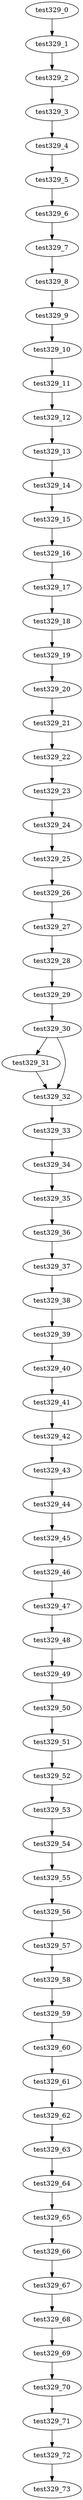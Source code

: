 digraph G {
test329_0->test329_1;
test329_1->test329_2;
test329_2->test329_3;
test329_3->test329_4;
test329_4->test329_5;
test329_5->test329_6;
test329_6->test329_7;
test329_7->test329_8;
test329_8->test329_9;
test329_9->test329_10;
test329_10->test329_11;
test329_11->test329_12;
test329_12->test329_13;
test329_13->test329_14;
test329_14->test329_15;
test329_15->test329_16;
test329_16->test329_17;
test329_17->test329_18;
test329_18->test329_19;
test329_19->test329_20;
test329_20->test329_21;
test329_21->test329_22;
test329_22->test329_23;
test329_23->test329_24;
test329_24->test329_25;
test329_25->test329_26;
test329_26->test329_27;
test329_27->test329_28;
test329_28->test329_29;
test329_29->test329_30;
test329_30->test329_31;
test329_30->test329_32;
test329_31->test329_32;
test329_32->test329_33;
test329_33->test329_34;
test329_34->test329_35;
test329_35->test329_36;
test329_36->test329_37;
test329_37->test329_38;
test329_38->test329_39;
test329_39->test329_40;
test329_40->test329_41;
test329_41->test329_42;
test329_42->test329_43;
test329_43->test329_44;
test329_44->test329_45;
test329_45->test329_46;
test329_46->test329_47;
test329_47->test329_48;
test329_48->test329_49;
test329_49->test329_50;
test329_50->test329_51;
test329_51->test329_52;
test329_52->test329_53;
test329_53->test329_54;
test329_54->test329_55;
test329_55->test329_56;
test329_56->test329_57;
test329_57->test329_58;
test329_58->test329_59;
test329_59->test329_60;
test329_60->test329_61;
test329_61->test329_62;
test329_62->test329_63;
test329_63->test329_64;
test329_64->test329_65;
test329_65->test329_66;
test329_66->test329_67;
test329_67->test329_68;
test329_68->test329_69;
test329_69->test329_70;
test329_70->test329_71;
test329_71->test329_72;
test329_72->test329_73;

}

